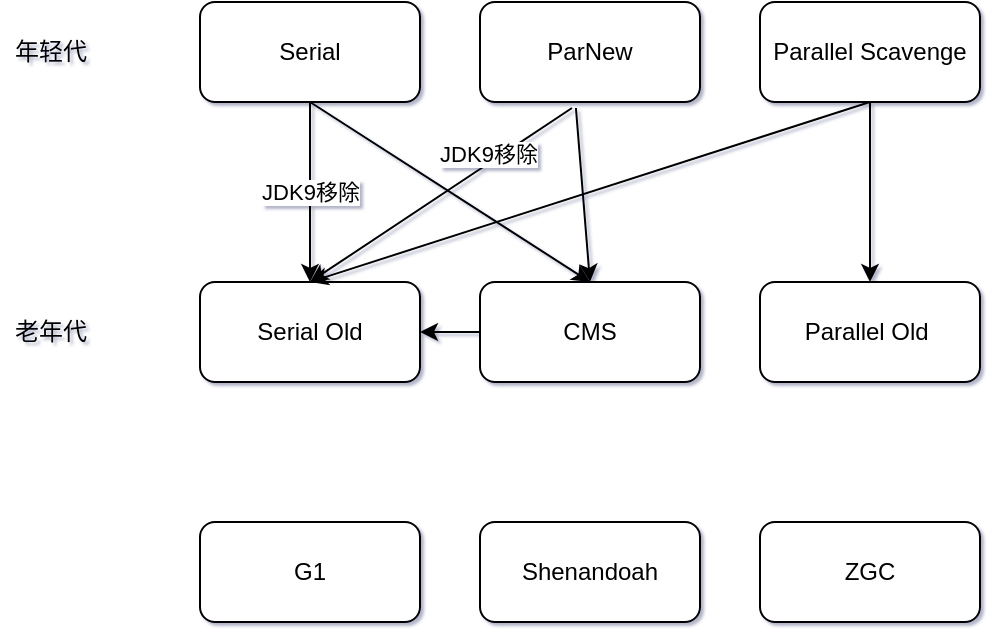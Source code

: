 <mxfile version="16.5.2" type="github">
  <diagram id="LjJNy1KhyaF-_5ZMsWzb" name="Page-1">
    <mxGraphModel dx="946" dy="515" grid="1" gridSize="10" guides="1" tooltips="1" connect="1" arrows="1" fold="1" page="1" pageScale="1" pageWidth="827" pageHeight="1169" background="none" math="0" shadow="1">
      <root>
        <mxCell id="0" />
        <mxCell id="1" parent="0" />
        <mxCell id="wQMxx00EwE0wNeBoWAGE-13" value="JDK9移除" style="edgeStyle=orthogonalEdgeStyle;rounded=1;orthogonalLoop=1;jettySize=auto;html=1;exitX=0.5;exitY=1;exitDx=0;exitDy=0;" edge="1" parent="1" source="wQMxx00EwE0wNeBoWAGE-1" target="wQMxx00EwE0wNeBoWAGE-5">
          <mxGeometry relative="1" as="geometry" />
        </mxCell>
        <mxCell id="wQMxx00EwE0wNeBoWAGE-1" value="Serial" style="rounded=1;whiteSpace=wrap;html=1;" vertex="1" parent="1">
          <mxGeometry x="210" y="100" width="110" height="50" as="geometry" />
        </mxCell>
        <mxCell id="wQMxx00EwE0wNeBoWAGE-2" value="ParNew" style="rounded=1;whiteSpace=wrap;html=1;" vertex="1" parent="1">
          <mxGeometry x="350" y="100" width="110" height="50" as="geometry" />
        </mxCell>
        <mxCell id="wQMxx00EwE0wNeBoWAGE-3" value="Parallel Scavenge" style="rounded=1;whiteSpace=wrap;html=1;" vertex="1" parent="1">
          <mxGeometry x="490" y="100" width="110" height="50" as="geometry" />
        </mxCell>
        <mxCell id="wQMxx00EwE0wNeBoWAGE-4" value="Parallel Old&amp;nbsp;" style="rounded=1;whiteSpace=wrap;html=1;" vertex="1" parent="1">
          <mxGeometry x="490" y="240" width="110" height="50" as="geometry" />
        </mxCell>
        <mxCell id="wQMxx00EwE0wNeBoWAGE-5" value="Serial Old" style="rounded=1;whiteSpace=wrap;html=1;" vertex="1" parent="1">
          <mxGeometry x="210" y="240" width="110" height="50" as="geometry" />
        </mxCell>
        <mxCell id="wQMxx00EwE0wNeBoWAGE-6" value="CMS" style="rounded=1;whiteSpace=wrap;html=1;" vertex="1" parent="1">
          <mxGeometry x="350" y="240" width="110" height="50" as="geometry" />
        </mxCell>
        <mxCell id="wQMxx00EwE0wNeBoWAGE-7" value="年轻代" style="text;html=1;align=center;verticalAlign=middle;resizable=0;points=[];autosize=1;strokeColor=none;fillColor=none;" vertex="1" parent="1">
          <mxGeometry x="110" y="115" width="50" height="20" as="geometry" />
        </mxCell>
        <mxCell id="wQMxx00EwE0wNeBoWAGE-8" value="老年代" style="text;html=1;align=center;verticalAlign=middle;resizable=0;points=[];autosize=1;strokeColor=none;fillColor=none;" vertex="1" parent="1">
          <mxGeometry x="110" y="255" width="50" height="20" as="geometry" />
        </mxCell>
        <mxCell id="wQMxx00EwE0wNeBoWAGE-9" value="G1" style="rounded=1;whiteSpace=wrap;html=1;" vertex="1" parent="1">
          <mxGeometry x="210" y="360" width="110" height="50" as="geometry" />
        </mxCell>
        <mxCell id="wQMxx00EwE0wNeBoWAGE-10" value="Shenandoah" style="rounded=1;whiteSpace=wrap;html=1;" vertex="1" parent="1">
          <mxGeometry x="350" y="360" width="110" height="50" as="geometry" />
        </mxCell>
        <mxCell id="wQMxx00EwE0wNeBoWAGE-11" value="ZGC" style="rounded=1;whiteSpace=wrap;html=1;" vertex="1" parent="1">
          <mxGeometry x="490" y="360" width="110" height="50" as="geometry" />
        </mxCell>
        <mxCell id="wQMxx00EwE0wNeBoWAGE-20" value="" style="endArrow=classic;html=1;rounded=1;exitX=0.5;exitY=1;exitDx=0;exitDy=0;entryX=0.5;entryY=0;entryDx=0;entryDy=0;" edge="1" parent="1" source="wQMxx00EwE0wNeBoWAGE-1" target="wQMxx00EwE0wNeBoWAGE-6">
          <mxGeometry width="50" height="50" relative="1" as="geometry">
            <mxPoint x="390" y="290" as="sourcePoint" />
            <mxPoint x="440" y="240" as="targetPoint" />
          </mxGeometry>
        </mxCell>
        <mxCell id="wQMxx00EwE0wNeBoWAGE-23" value="" style="endArrow=classic;html=1;rounded=1;exitX=0.436;exitY=1.06;exitDx=0;exitDy=0;exitPerimeter=0;entryX=0.5;entryY=0;entryDx=0;entryDy=0;" edge="1" parent="1" source="wQMxx00EwE0wNeBoWAGE-2" target="wQMxx00EwE0wNeBoWAGE-6">
          <mxGeometry width="50" height="50" relative="1" as="geometry">
            <mxPoint x="400" y="160" as="sourcePoint" />
            <mxPoint x="440" y="240" as="targetPoint" />
          </mxGeometry>
        </mxCell>
        <mxCell id="wQMxx00EwE0wNeBoWAGE-24" value="" style="endArrow=classic;html=1;rounded=1;exitX=0.418;exitY=1.06;exitDx=0;exitDy=0;exitPerimeter=0;entryX=0.5;entryY=0;entryDx=0;entryDy=0;" edge="1" parent="1" source="wQMxx00EwE0wNeBoWAGE-2" target="wQMxx00EwE0wNeBoWAGE-5">
          <mxGeometry width="50" height="50" relative="1" as="geometry">
            <mxPoint x="390" y="290" as="sourcePoint" />
            <mxPoint x="440" y="240" as="targetPoint" />
          </mxGeometry>
        </mxCell>
        <mxCell id="wQMxx00EwE0wNeBoWAGE-30" value="JDK9移除" style="edgeLabel;html=1;align=center;verticalAlign=middle;resizable=0;points=[];" vertex="1" connectable="0" parent="wQMxx00EwE0wNeBoWAGE-24">
          <mxGeometry x="-0.393" y="-4" relative="1" as="geometry">
            <mxPoint as="offset" />
          </mxGeometry>
        </mxCell>
        <mxCell id="wQMxx00EwE0wNeBoWAGE-27" value="" style="endArrow=classic;html=1;rounded=1;entryX=1;entryY=0.5;entryDx=0;entryDy=0;exitX=0;exitY=0.5;exitDx=0;exitDy=0;" edge="1" parent="1" source="wQMxx00EwE0wNeBoWAGE-6" target="wQMxx00EwE0wNeBoWAGE-5">
          <mxGeometry width="50" height="50" relative="1" as="geometry">
            <mxPoint x="390" y="290" as="sourcePoint" />
            <mxPoint x="440" y="240" as="targetPoint" />
          </mxGeometry>
        </mxCell>
        <mxCell id="wQMxx00EwE0wNeBoWAGE-28" value="" style="endArrow=classic;html=1;rounded=1;exitX=0.5;exitY=1;exitDx=0;exitDy=0;entryX=0.5;entryY=0;entryDx=0;entryDy=0;" edge="1" parent="1" source="wQMxx00EwE0wNeBoWAGE-3" target="wQMxx00EwE0wNeBoWAGE-5">
          <mxGeometry width="50" height="50" relative="1" as="geometry">
            <mxPoint x="390" y="290" as="sourcePoint" />
            <mxPoint x="440" y="240" as="targetPoint" />
          </mxGeometry>
        </mxCell>
        <mxCell id="wQMxx00EwE0wNeBoWAGE-29" value="" style="endArrow=classic;html=1;rounded=1;exitX=0.5;exitY=1;exitDx=0;exitDy=0;entryX=0.5;entryY=0;entryDx=0;entryDy=0;" edge="1" parent="1" source="wQMxx00EwE0wNeBoWAGE-3" target="wQMxx00EwE0wNeBoWAGE-4">
          <mxGeometry width="50" height="50" relative="1" as="geometry">
            <mxPoint x="390" y="290" as="sourcePoint" />
            <mxPoint x="440" y="240" as="targetPoint" />
          </mxGeometry>
        </mxCell>
      </root>
    </mxGraphModel>
  </diagram>
</mxfile>
